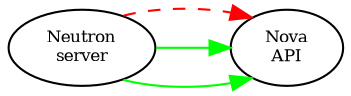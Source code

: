 
digraph {
overlap = false;
pack = false;
splines = curved;
rankdir = "LR";
nodesep = 0.35;
graph [ dpi = 300 ]; 
node [ fontsize = 8 ];
edge [ fontsize = 6 ];
neutron_server [label="Neutron
server\n",color=black,style=solid]
nova_api [label="Nova
API\n",color=black,style=solid]
    "neutron_server" -> "nova_api" [tooltip="neutr::_ports > usage_total",dir=forward,color=red,style=dashed]
    "nova_api" -> "neutron_server" [tooltip="active_file > neutr::outers",dir=forward,color=green,style=solid]
    "neutron_server" -> "nova_api" [tooltip="usage::system > pgfault",dir=forward,color=green,style=solid]
}